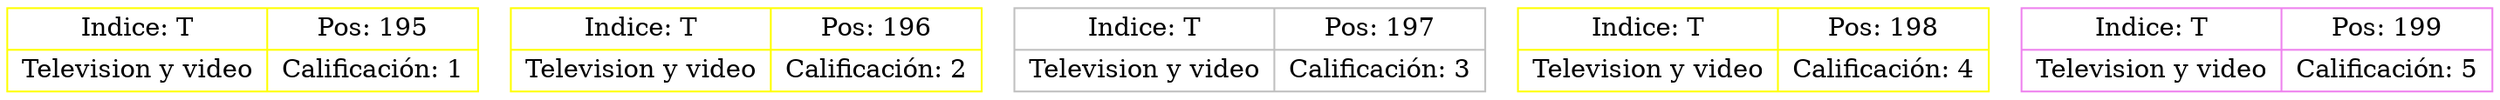 digraph Daniel39{
node[shape=record];
node195[color=yellow, fillcolor=red, label="{Indice: T|Television y video}|{Pos: 195|Calificación: 1}"];
node196[color=yellow, fillcolor=gray, label="{Indice: T|Television y video}|{Pos: 196|Calificación: 2}"];
node197[color=gray, fillcolor=brown, label="{Indice: T|Television y video}|{Pos: 197|Calificación: 3}"];
node198[color=yellow, fillcolor=brown, label="{Indice: T|Television y video}|{Pos: 198|Calificación: 4}"];
node199[color=violet, fillcolor=gray, label="{Indice: T|Television y video}|{Pos: 199|Calificación: 5}"];
}
